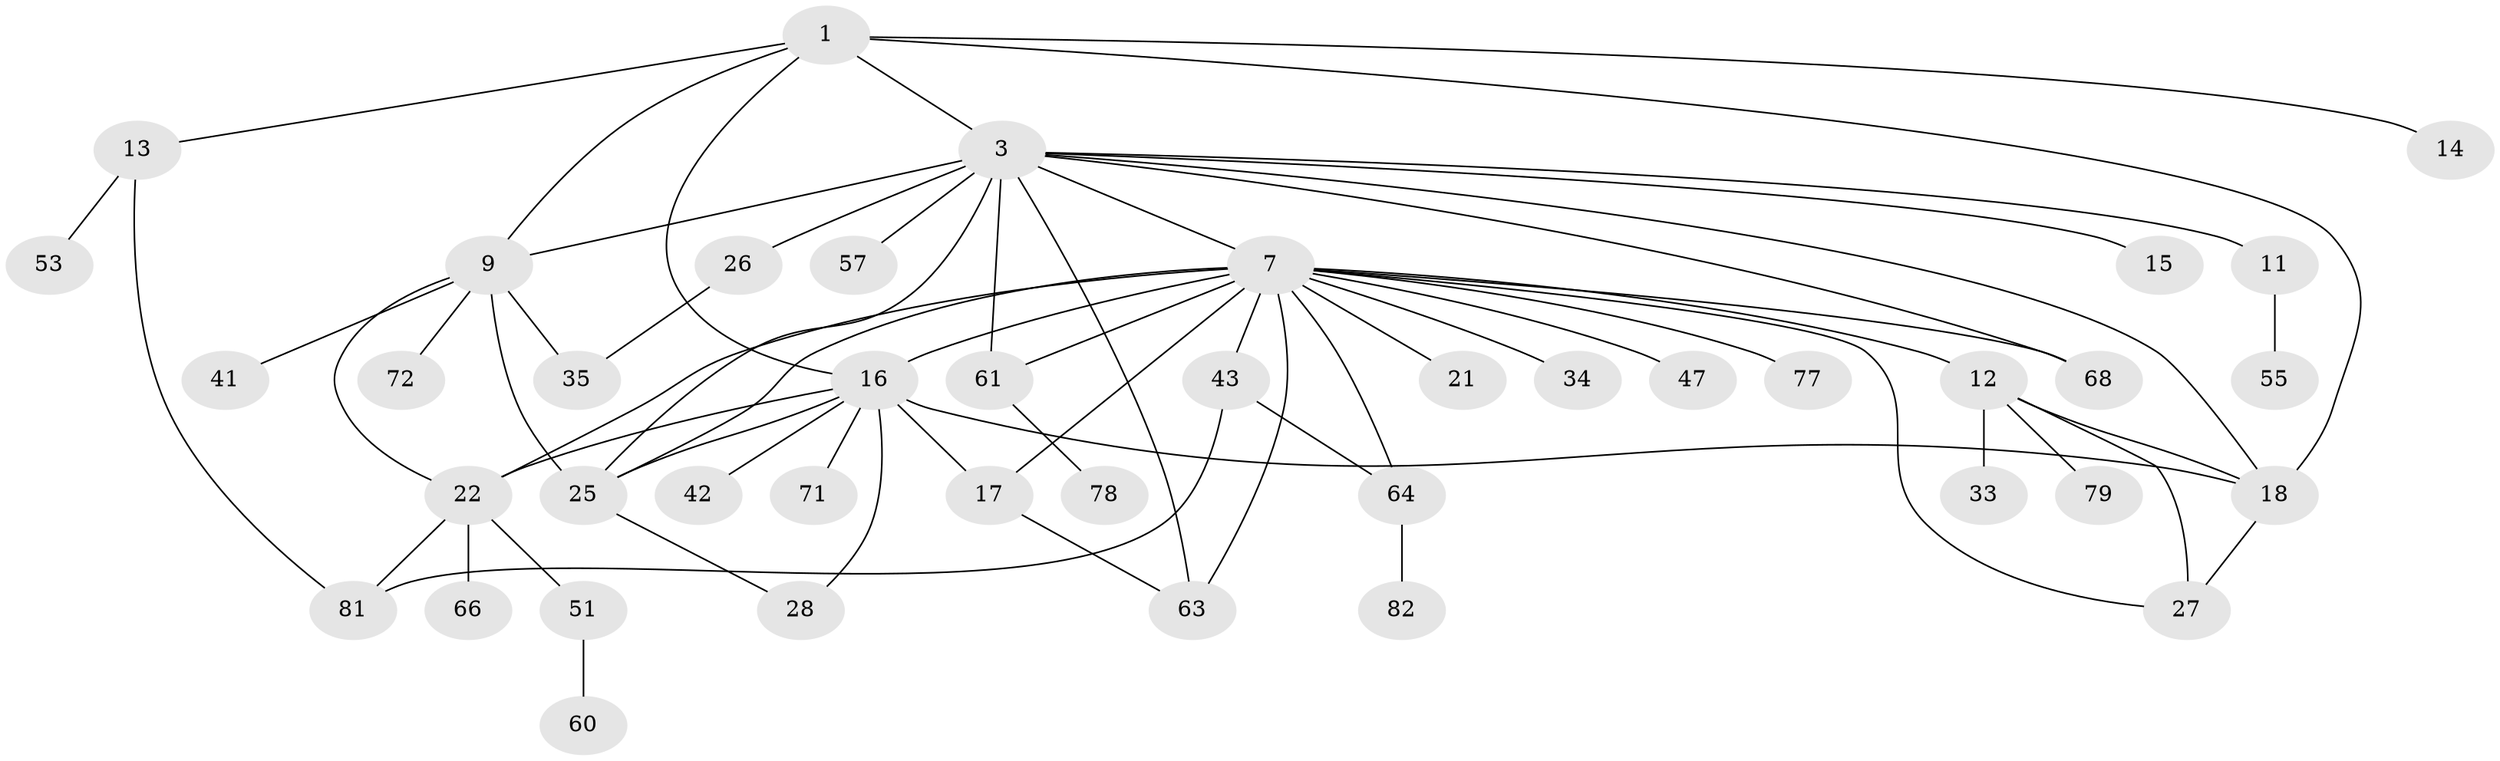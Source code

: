 // original degree distribution, {2: 0.3176470588235294, 6: 0.047058823529411764, 8: 0.011764705882352941, 3: 0.18823529411764706, 4: 0.08235294117647059, 11: 0.011764705882352941, 1: 0.29411764705882354, 7: 0.011764705882352941, 5: 0.03529411764705882}
// Generated by graph-tools (version 1.1) at 2025/17/03/04/25 18:17:04]
// undirected, 42 vertices, 63 edges
graph export_dot {
graph [start="1"]
  node [color=gray90,style=filled];
  1 [super="+2"];
  3 [super="+37+10+4+6+5"];
  7 [super="+8+62+23+30+46"];
  9 [super="+20"];
  11;
  12 [super="+56"];
  13;
  14 [super="+65"];
  15;
  16 [super="+31+40+19+36+67"];
  17;
  18 [super="+83+44+38"];
  21;
  22 [super="+45+48"];
  25 [super="+54"];
  26 [super="+69"];
  27 [super="+84+39"];
  28;
  33;
  34;
  35;
  41 [super="+74"];
  42;
  43 [super="+52"];
  47;
  51;
  53;
  55;
  57;
  60;
  61 [super="+70"];
  63 [super="+80"];
  64;
  66;
  68;
  71;
  72;
  77;
  78;
  79;
  81;
  82;
  1 -- 3;
  1 -- 9;
  1 -- 13;
  1 -- 14;
  1 -- 18;
  1 -- 16;
  3 -- 7;
  3 -- 63;
  3 -- 25;
  3 -- 57;
  3 -- 61;
  3 -- 26 [weight=2];
  3 -- 15;
  3 -- 11;
  3 -- 9;
  3 -- 68;
  3 -- 18;
  7 -- 12;
  7 -- 16;
  7 -- 17;
  7 -- 21;
  7 -- 25;
  7 -- 68;
  7 -- 47;
  7 -- 22 [weight=3];
  7 -- 63;
  7 -- 64;
  7 -- 61;
  7 -- 27;
  7 -- 43;
  7 -- 77;
  7 -- 34;
  9 -- 41;
  9 -- 35;
  9 -- 72;
  9 -- 25;
  9 -- 22;
  11 -- 55;
  12 -- 18;
  12 -- 33;
  12 -- 79;
  12 -- 27;
  13 -- 53;
  13 -- 81;
  16 -- 28;
  16 -- 42;
  16 -- 22 [weight=2];
  16 -- 25;
  16 -- 71;
  16 -- 18;
  16 -- 17;
  17 -- 63;
  18 -- 27;
  22 -- 81;
  22 -- 51;
  22 -- 66;
  25 -- 28;
  26 -- 35;
  43 -- 81;
  43 -- 64;
  51 -- 60;
  61 -- 78;
  64 -- 82;
}
